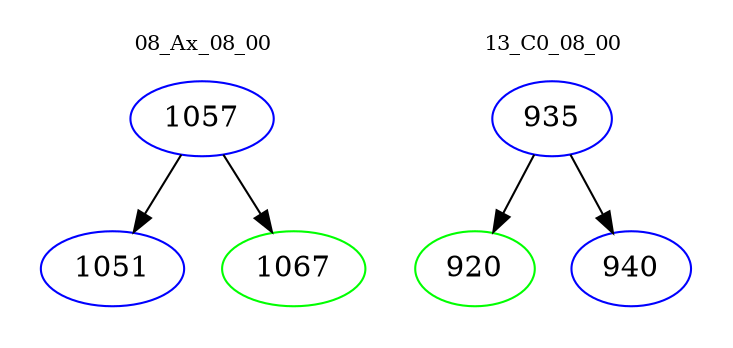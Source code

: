 digraph{
subgraph cluster_0 {
color = white
label = "08_Ax_08_00";
fontsize=10;
T0_1057 [label="1057", color="blue"]
T0_1057 -> T0_1051 [color="black"]
T0_1051 [label="1051", color="blue"]
T0_1057 -> T0_1067 [color="black"]
T0_1067 [label="1067", color="green"]
}
subgraph cluster_1 {
color = white
label = "13_C0_08_00";
fontsize=10;
T1_935 [label="935", color="blue"]
T1_935 -> T1_920 [color="black"]
T1_920 [label="920", color="green"]
T1_935 -> T1_940 [color="black"]
T1_940 [label="940", color="blue"]
}
}
